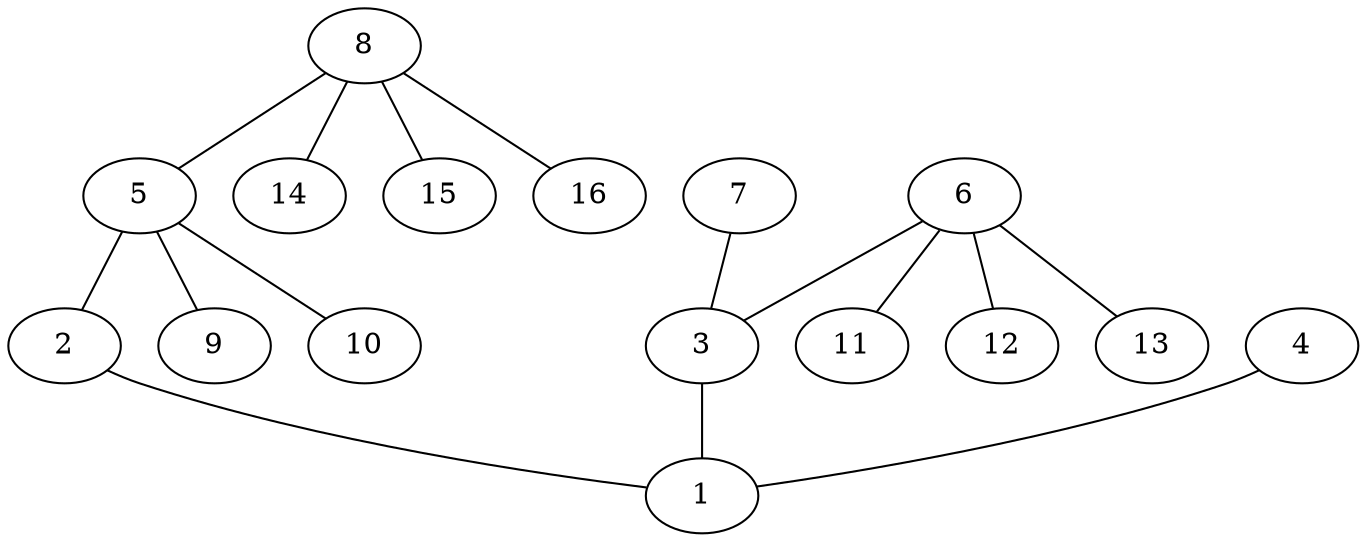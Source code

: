 graph molecule_1272 {
	1	 [chem=C];
	2	 [chem=O];
	2 -- 1	 [valence=1];
	3	 [chem=C];
	3 -- 1	 [valence=1];
	4	 [chem=O];
	4 -- 1	 [valence=2];
	5	 [chem=C];
	5 -- 2	 [valence=1];
	9	 [chem=H];
	5 -- 9	 [valence=1];
	10	 [chem=H];
	5 -- 10	 [valence=1];
	6	 [chem=C];
	6 -- 3	 [valence=1];
	11	 [chem=H];
	6 -- 11	 [valence=1];
	12	 [chem=H];
	6 -- 12	 [valence=1];
	13	 [chem=H];
	6 -- 13	 [valence=1];
	7	 [chem=O];
	7 -- 3	 [valence=2];
	8	 [chem=C];
	8 -- 5	 [valence=1];
	14	 [chem=H];
	8 -- 14	 [valence=1];
	15	 [chem=H];
	8 -- 15	 [valence=1];
	16	 [chem=H];
	8 -- 16	 [valence=1];
}
